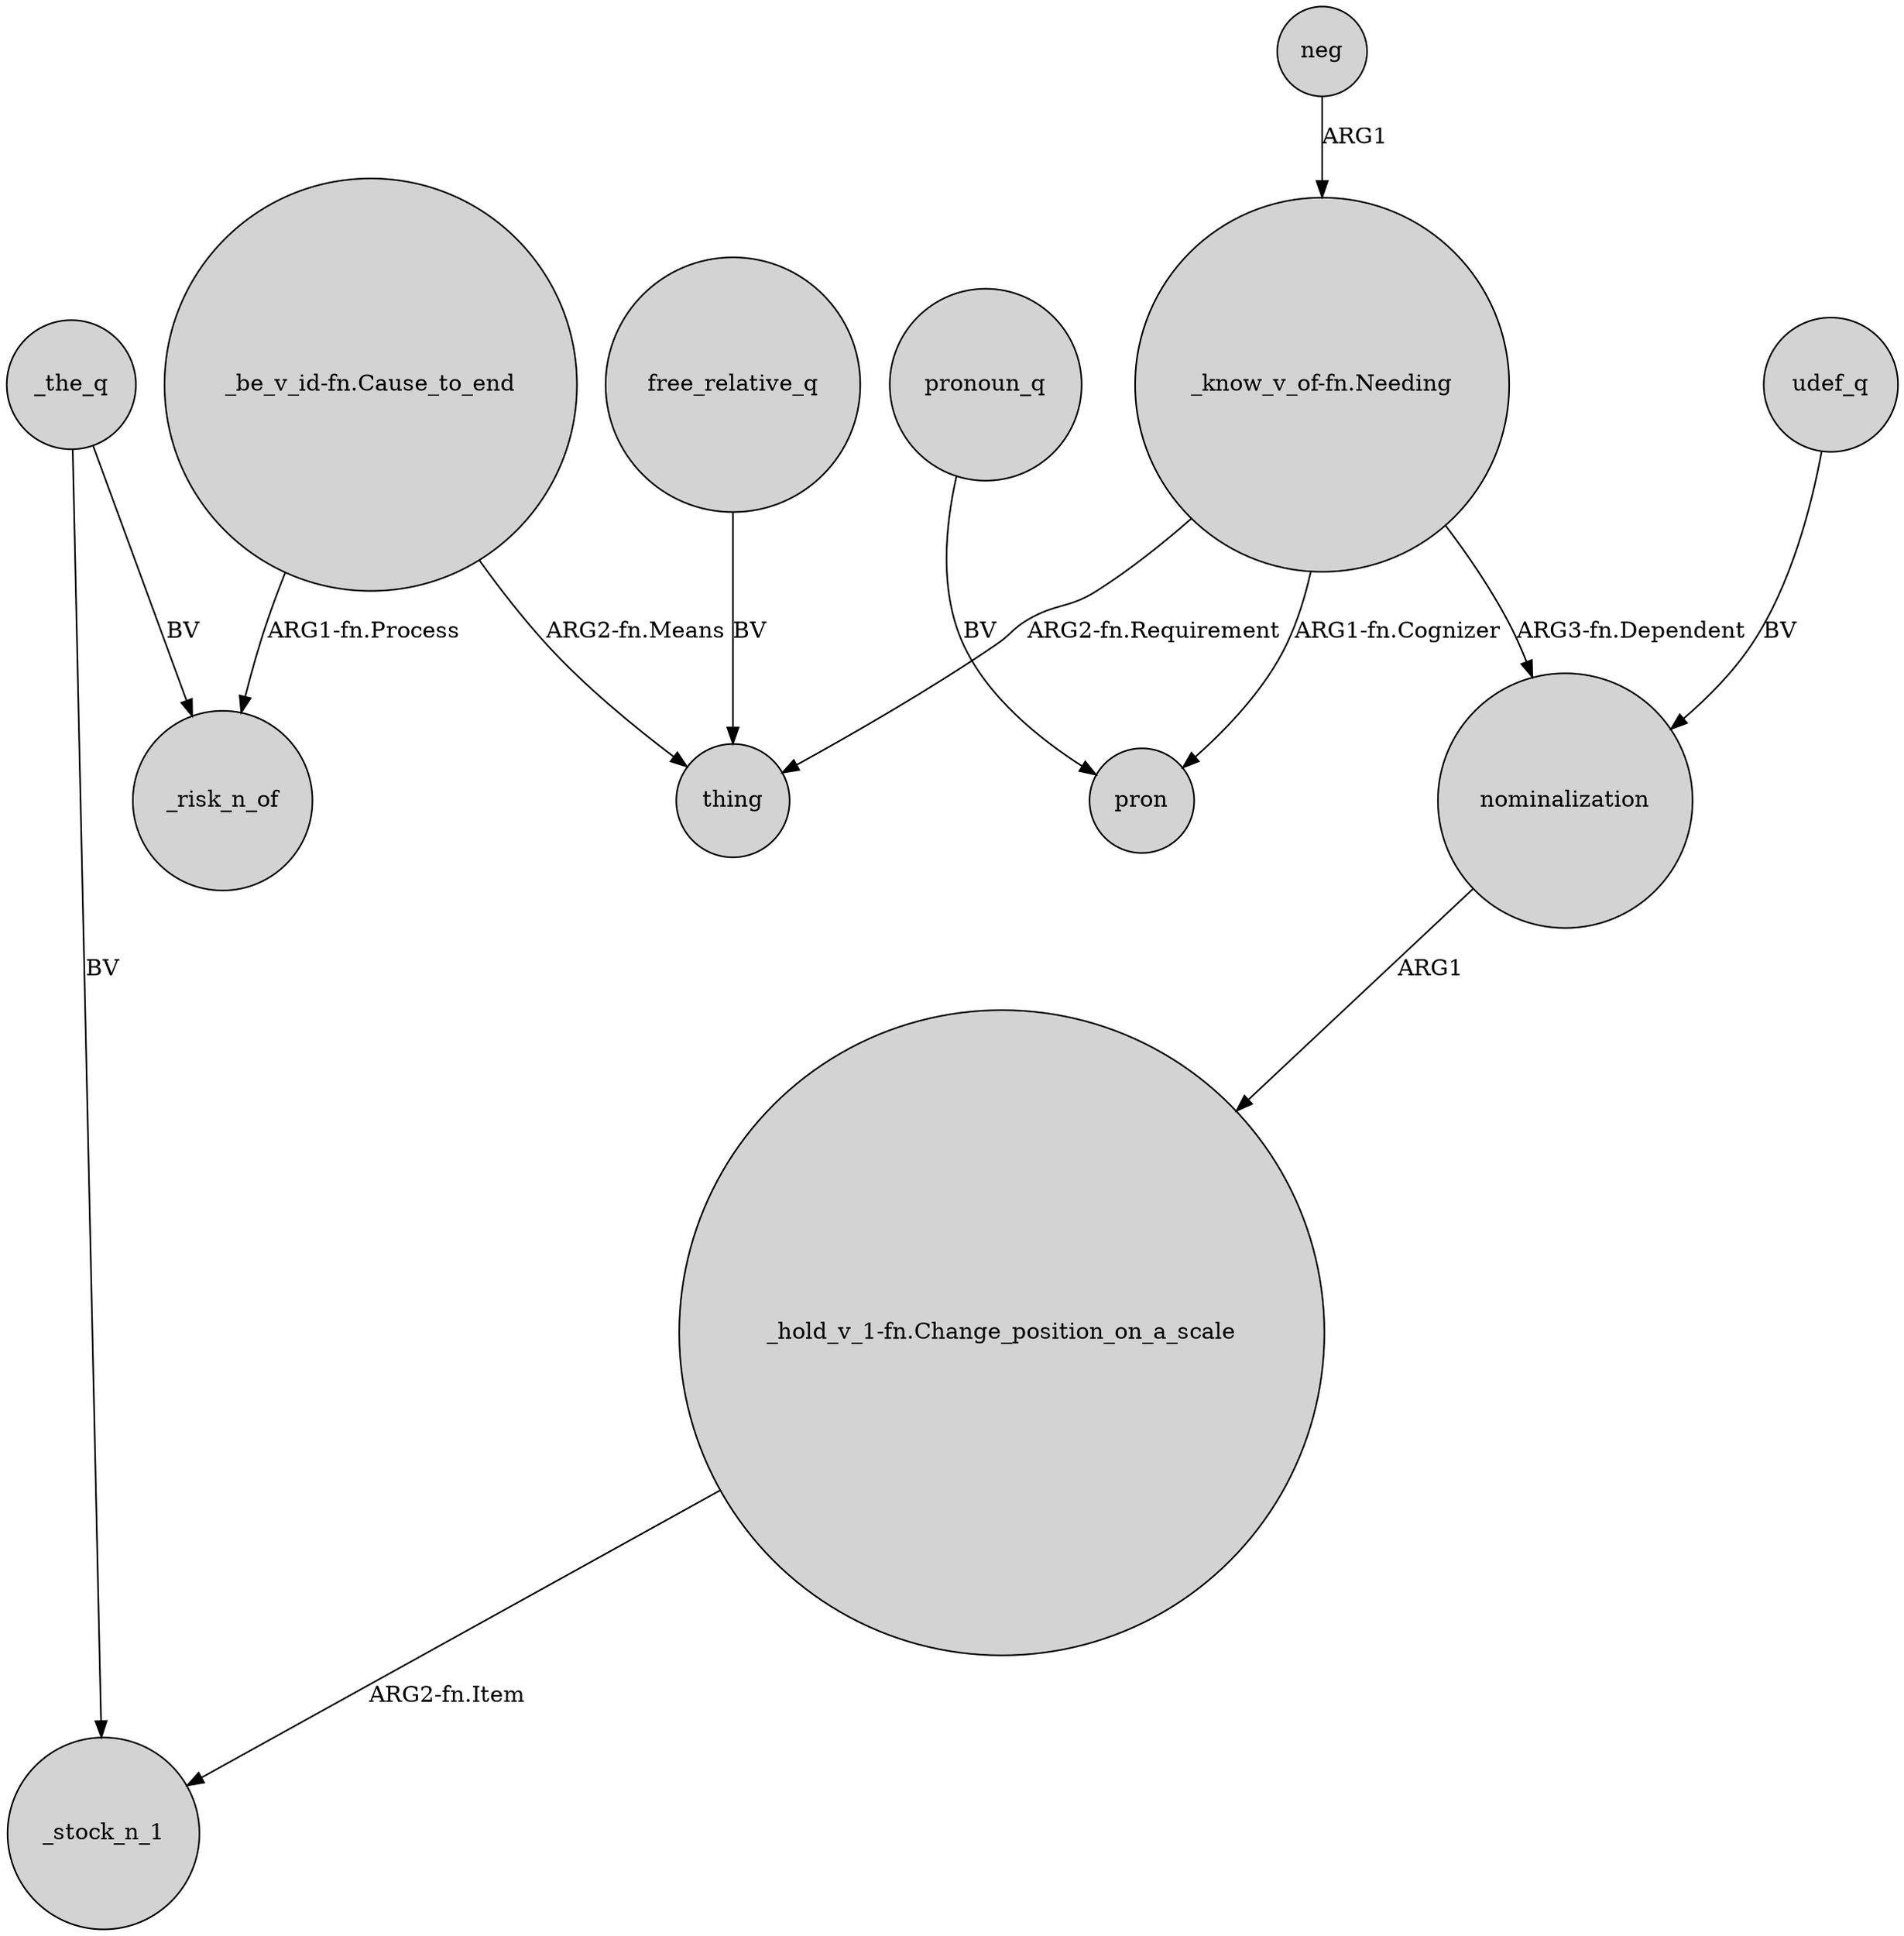 digraph {
	node [shape=circle style=filled]
	"_be_v_id-fn.Cause_to_end" -> _risk_n_of [label="ARG1-fn.Process"]
	neg -> "_know_v_of-fn.Needing" [label=ARG1]
	"_know_v_of-fn.Needing" -> pron [label="ARG1-fn.Cognizer"]
	"_be_v_id-fn.Cause_to_end" -> thing [label="ARG2-fn.Means"]
	"_hold_v_1-fn.Change_position_on_a_scale" -> _stock_n_1 [label="ARG2-fn.Item"]
	_the_q -> _risk_n_of [label=BV]
	free_relative_q -> thing [label=BV]
	"_know_v_of-fn.Needing" -> thing [label="ARG2-fn.Requirement"]
	"_know_v_of-fn.Needing" -> nominalization [label="ARG3-fn.Dependent"]
	pronoun_q -> pron [label=BV]
	nominalization -> "_hold_v_1-fn.Change_position_on_a_scale" [label=ARG1]
	_the_q -> _stock_n_1 [label=BV]
	udef_q -> nominalization [label=BV]
}
